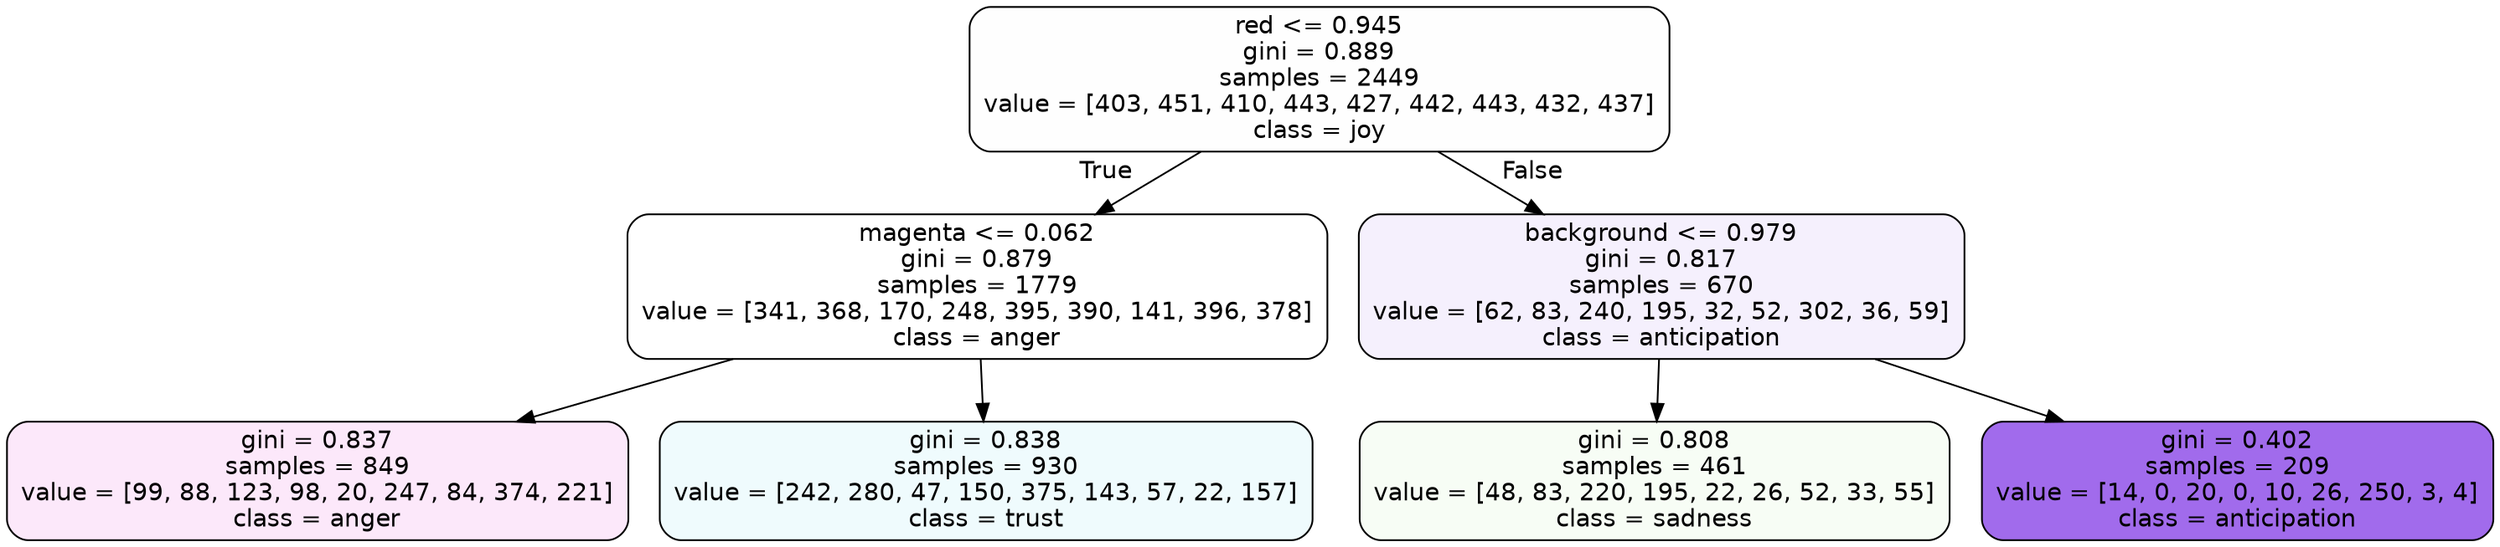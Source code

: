digraph Tree {
node [shape=box, style="filled, rounded", color="black", fontname=helvetica] ;
edge [fontname=helvetica] ;
0 [label="red <= 0.945\ngini = 0.889\nsamples = 2449\nvalue = [403, 451, 410, 443, 427, 442, 443, 432, 437]\nclass = joy", fillcolor="#d7e53901"] ;
1 [label="magenta <= 0.062\ngini = 0.879\nsamples = 1779\nvalue = [341, 368, 170, 248, 395, 390, 141, 396, 378]\nclass = anger", fillcolor="#e539d700"] ;
0 -> 1 [labeldistance=2.5, labelangle=45, headlabel="True"] ;
2 [label="gini = 0.837\nsamples = 849\nvalue = [99, 88, 123, 98, 20, 247, 84, 374, 221]\nclass = anger", fillcolor="#e539d71d"] ;
1 -> 2 ;
3 [label="gini = 0.838\nsamples = 930\nvalue = [242, 280, 47, 150, 375, 143, 57, 22, 157]\nclass = trust", fillcolor="#39d7e514"] ;
1 -> 3 ;
4 [label="background <= 0.979\ngini = 0.817\nsamples = 670\nvalue = [62, 83, 240, 195, 32, 52, 302, 36, 59]\nclass = anticipation", fillcolor="#8139e513"] ;
0 -> 4 [labeldistance=2.5, labelangle=-45, headlabel="False"] ;
5 [label="gini = 0.808\nsamples = 461\nvalue = [48, 83, 220, 195, 22, 26, 52, 33, 55]\nclass = sadness", fillcolor="#64e5390c"] ;
4 -> 5 ;
6 [label="gini = 0.402\nsamples = 209\nvalue = [14, 0, 20, 0, 10, 26, 250, 3, 4]\nclass = anticipation", fillcolor="#8139e5be"] ;
4 -> 6 ;
}